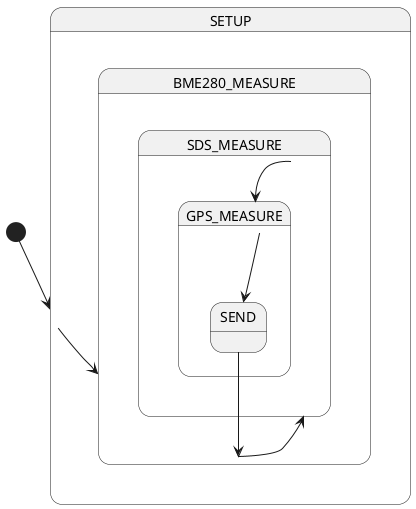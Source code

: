 @startuml
skinparam defaultTextAlignment left
state SETUP{

SETUP --> BME280_MEASURE
}
state BME280_MEASURE{

BME280_MEASURE --> SDS_MEASURE 
}
state SDS_MEASURE{

SDS_MEASURE --> GPS_MEASURE
}
state GPS_MEASURE{

GPS_MEASURE --> SEND 
}
state SEND{

SEND --> BME280_MEASURE 
}
[*] --> SETUP

@enduml
